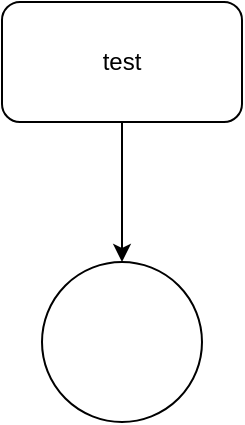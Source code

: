 <mxfile version="27.1.4">
  <diagram name="第 1 页" id="n8Y9cZXav-LfIreY4XKW">
    <mxGraphModel dx="2066" dy="1345" grid="1" gridSize="10" guides="1" tooltips="1" connect="1" arrows="1" fold="1" page="1" pageScale="1" pageWidth="827" pageHeight="1169" math="0" shadow="0">
      <root>
        <mxCell id="0" />
        <mxCell id="1" parent="0" />
        <mxCell id="wheWe6WkJRYQ_C8xefab-2" value="" style="edgeStyle=orthogonalEdgeStyle;rounded=0;orthogonalLoop=1;jettySize=auto;html=1;" edge="1" parent="1" source="MhEmgAtsBUWQWNuSr6Qf-1" target="wheWe6WkJRYQ_C8xefab-1">
          <mxGeometry relative="1" as="geometry" />
        </mxCell>
        <mxCell id="MhEmgAtsBUWQWNuSr6Qf-1" value="test" style="rounded=1;whiteSpace=wrap;html=1;" parent="1" vertex="1">
          <mxGeometry x="300" y="240" width="120" height="60" as="geometry" />
        </mxCell>
        <mxCell id="wheWe6WkJRYQ_C8xefab-1" value="" style="ellipse;whiteSpace=wrap;html=1;rounded=1;" vertex="1" parent="1">
          <mxGeometry x="320" y="370" width="80" height="80" as="geometry" />
        </mxCell>
      </root>
    </mxGraphModel>
  </diagram>
</mxfile>
